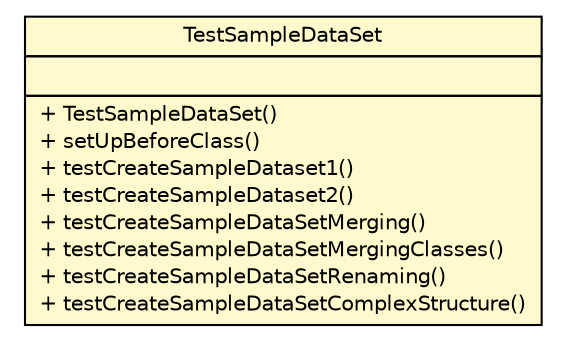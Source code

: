 #!/usr/local/bin/dot
#
# Class diagram 
# Generated by UMLGraph version R5_6-24-gf6e263 (http://www.umlgraph.org/)
#

digraph G {
	edge [fontname="Helvetica",fontsize=10,labelfontname="Helvetica",labelfontsize=10];
	node [fontname="Helvetica",fontsize=10,shape=plaintext];
	nodesep=0.25;
	ranksep=0.5;
	// de.tud.plt.r43ples.test.TestSampleDataSet
	c318 [label=<<table title="de.tud.plt.r43ples.test.TestSampleDataSet" border="0" cellborder="1" cellspacing="0" cellpadding="2" port="p" bgcolor="lemonChiffon" href="./TestSampleDataSet.html">
		<tr><td><table border="0" cellspacing="0" cellpadding="1">
<tr><td align="center" balign="center"> TestSampleDataSet </td></tr>
		</table></td></tr>
		<tr><td><table border="0" cellspacing="0" cellpadding="1">
<tr><td align="left" balign="left">  </td></tr>
		</table></td></tr>
		<tr><td><table border="0" cellspacing="0" cellpadding="1">
<tr><td align="left" balign="left"> + TestSampleDataSet() </td></tr>
<tr><td align="left" balign="left"> + setUpBeforeClass() </td></tr>
<tr><td align="left" balign="left"> + testCreateSampleDataset1() </td></tr>
<tr><td align="left" balign="left"> + testCreateSampleDataset2() </td></tr>
<tr><td align="left" balign="left"> + testCreateSampleDataSetMerging() </td></tr>
<tr><td align="left" balign="left"> + testCreateSampleDataSetMergingClasses() </td></tr>
<tr><td align="left" balign="left"> + testCreateSampleDataSetRenaming() </td></tr>
<tr><td align="left" balign="left"> + testCreateSampleDataSetComplexStructure() </td></tr>
		</table></td></tr>
		</table>>, URL="./TestSampleDataSet.html", fontname="Helvetica", fontcolor="black", fontsize=10.0];
}

